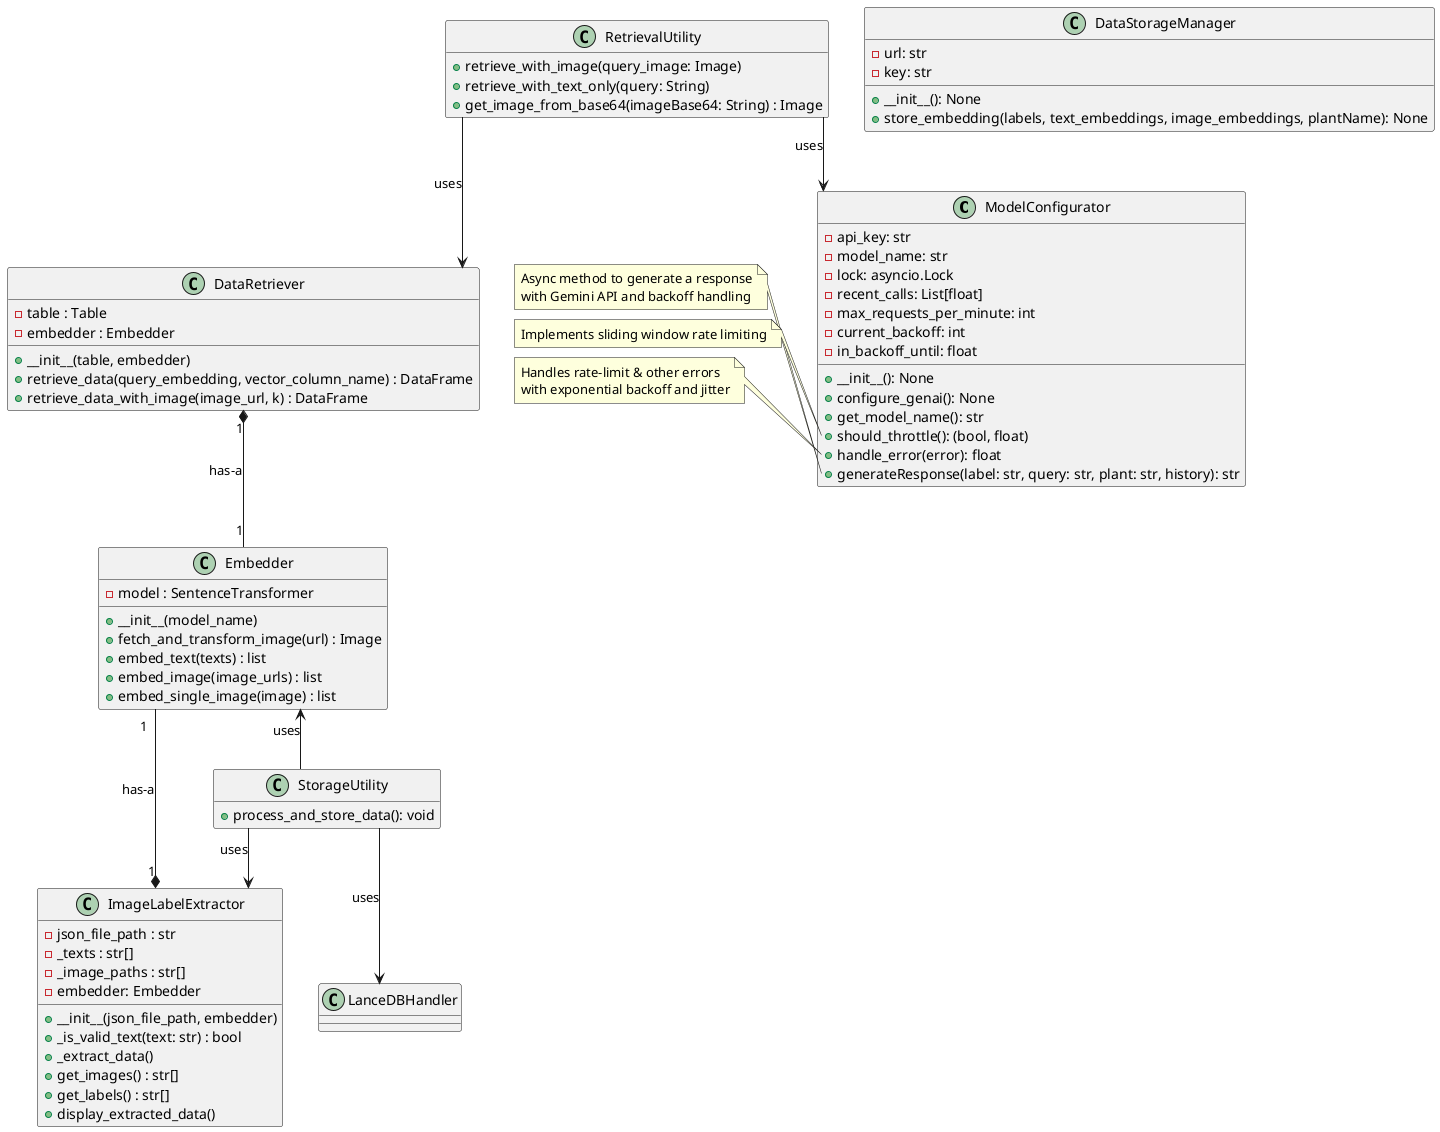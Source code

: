 @startuml

skinparam Linetype ortho

class ModelConfigurator {
    - api_key: str
    - model_name: str
    - lock: asyncio.Lock
    - recent_calls: List[float]
    - max_requests_per_minute: int
    - current_backoff: int
    - in_backoff_until: float

    + __init__(): None
    + configure_genai(): None
    + get_model_name(): str
    + should_throttle(): (bool, float)
    + handle_error(error): float
    + generateResponse(label: str, query: str, plant: str, history): str
}

note left of ModelConfigurator::generateResponse
Async method to generate a response
with Gemini API and backoff handling
end note

note left of ModelConfigurator::should_throttle
Implements sliding window rate limiting
end note

note left of ModelConfigurator::handle_error
Handles rate-limit & other errors
with exponential backoff and jitter
end note

class DataStorageManager {
    - url: str
    - key: str

    + __init__(): None
    + store_embedding(labels, text_embeddings, image_embeddings, plantName): None
}


class ImageLabelExtractor {
    - json_file_path : str
    - _texts : str[]
    - _image_paths : str[]
    - embedder: Embedder

    + __init__(json_file_path, embedder)
    + _is_valid_text(text: str) : bool
    + _extract_data()
    + get_images() : str[]
    + get_labels() : str[]
    + display_extracted_data()
}

class Embedder {
    - model : SentenceTransformer

    + __init__(model_name)
    + fetch_and_transform_image(url) : Image
    + embed_text(texts) : list
    + embed_image(image_urls) : list
    + embed_single_image(image) : list
}

class DataRetriever {
    - table : Table
    - embedder : Embedder

    + __init__(table, embedder)
    + retrieve_data(query_embedding, vector_column_name) : DataFrame
    + retrieve_data_with_image(image_url, k) : DataFrame
}

class RetrievalUtility {
    +retrieve_with_image(query_image: Image)
    +retrieve_with_text_only(query: String)
    +get_image_from_base64(imageBase64: String) : Image
}

class StorageUtility {
    +process_and_store_data(): void
}

ImageLabelExtractor "1" *-l- "1" Embedder : has-a
DataRetriever "1" *-- "1" Embedder : has-a
RetrievalUtility --> DataRetriever :uses
RetrievalUtility --> ModelConfigurator :uses
StorageUtility -u-> Embedder : uses
StorageUtility --> ImageLabelExtractor : uses
StorageUtility --> LanceDBHandler : uses

hide RetrievalUtility attributes
hide StorageUtility attributes
@enduml